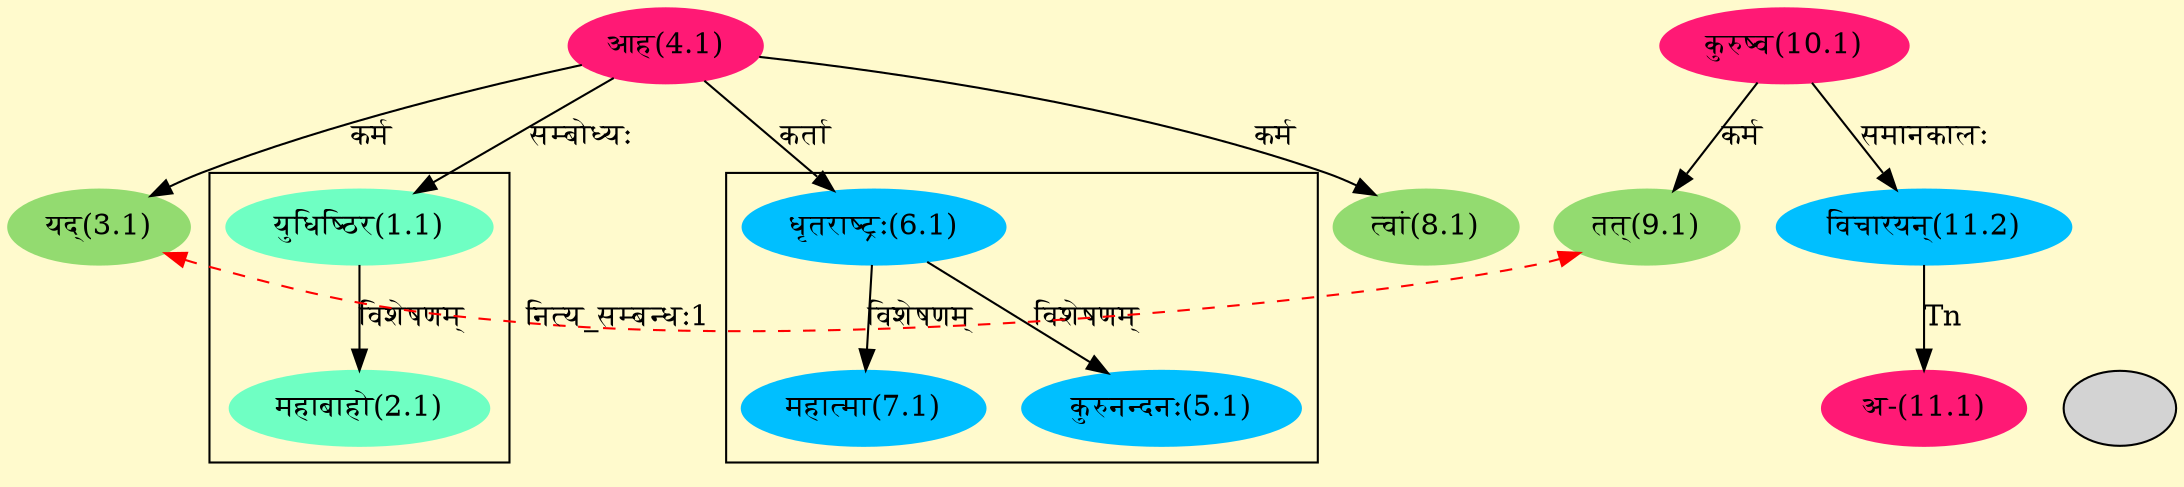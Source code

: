 digraph G{
rankdir=BT;
 compound=true;
 bgcolor="lemonchiffon1";

subgraph cluster_1{
Node2_1 [style=filled, color="#6FFFC3" label = "महाबाहो(2.1)"]
Node1_1 [style=filled, color="#6FFFC3" label = "युधिष्ठिर(1.1)"]

}

subgraph cluster_2{
Node5_1 [style=filled, color="#00BFFF" label = "कुरुनन्दनः(5.1)"]
Node6_1 [style=filled, color="#00BFFF" label = "धृतराष्ट्रः(6.1)"]
Node7_1 [style=filled, color="#00BFFF" label = "महात्मा(7.1)"]

}
Node1_1 [style=filled, color="#6FFFC3" label = "युधिष्ठिर(1.1)"]
Node4_1 [style=filled, color="#FF1975" label = "आह(4.1)"]
Node3_1 [style=filled, color="#93DB70" label = "यद्(3.1)"]
Node9_1 [style=filled, color="#93DB70" label = "तत्(9.1)"]
Node6_1 [style=filled, color="#00BFFF" label = "धृतराष्ट्रः(6.1)"]
Node8_1 [style=filled, color="#93DB70" label = "त्वां(8.1)"]
Node10_1 [style=filled, color="#FF1975" label = "कुरुष्व(10.1)"]
Node0 [style=filled, color="" label = ""]
Node11_1 [style=filled, color="#FF1975" label = "अ-(11.1)"]
Node11_2 [style=filled, color="#00BFFF" label = "विचारयन्(11.2)"]
{rank = same; Node3_1; Node9_1;}
/* Start of Relations section */

Node1_1 -> Node4_1 [  label="सम्बोध्यः"  dir="back" ]
Node2_1 -> Node1_1 [  label="विशेषणम्"  dir="back" ]
Node3_1 -> Node4_1 [  label="कर्म"  dir="back" ]
Node3_1 -> Node9_1 [ style=dashed color="red" label="नित्य_सम्बन्धः1"  dir="both" ]
Node5_1 -> Node6_1 [  label="विशेषणम्"  dir="back" ]
Node6_1 -> Node4_1 [  label="कर्ता"  dir="back" ]
Node7_1 -> Node6_1 [  label="विशेषणम्"  dir="back" ]
Node8_1 -> Node4_1 [  label="कर्म"  dir="back" ]
Node9_1 -> Node10_1 [  label="कर्म"  dir="back" ]
Node11_1 -> Node11_2 [  label="Tn"  dir="back" ]
Node11_2 -> Node10_1 [  label="समानकालः"  dir="back" ]
}
